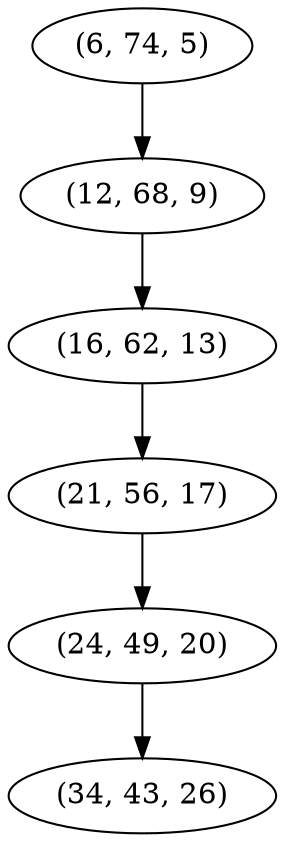 digraph tree {
    "(6, 74, 5)";
    "(12, 68, 9)";
    "(16, 62, 13)";
    "(21, 56, 17)";
    "(24, 49, 20)";
    "(34, 43, 26)";
    "(6, 74, 5)" -> "(12, 68, 9)";
    "(12, 68, 9)" -> "(16, 62, 13)";
    "(16, 62, 13)" -> "(21, 56, 17)";
    "(21, 56, 17)" -> "(24, 49, 20)";
    "(24, 49, 20)" -> "(34, 43, 26)";
}
